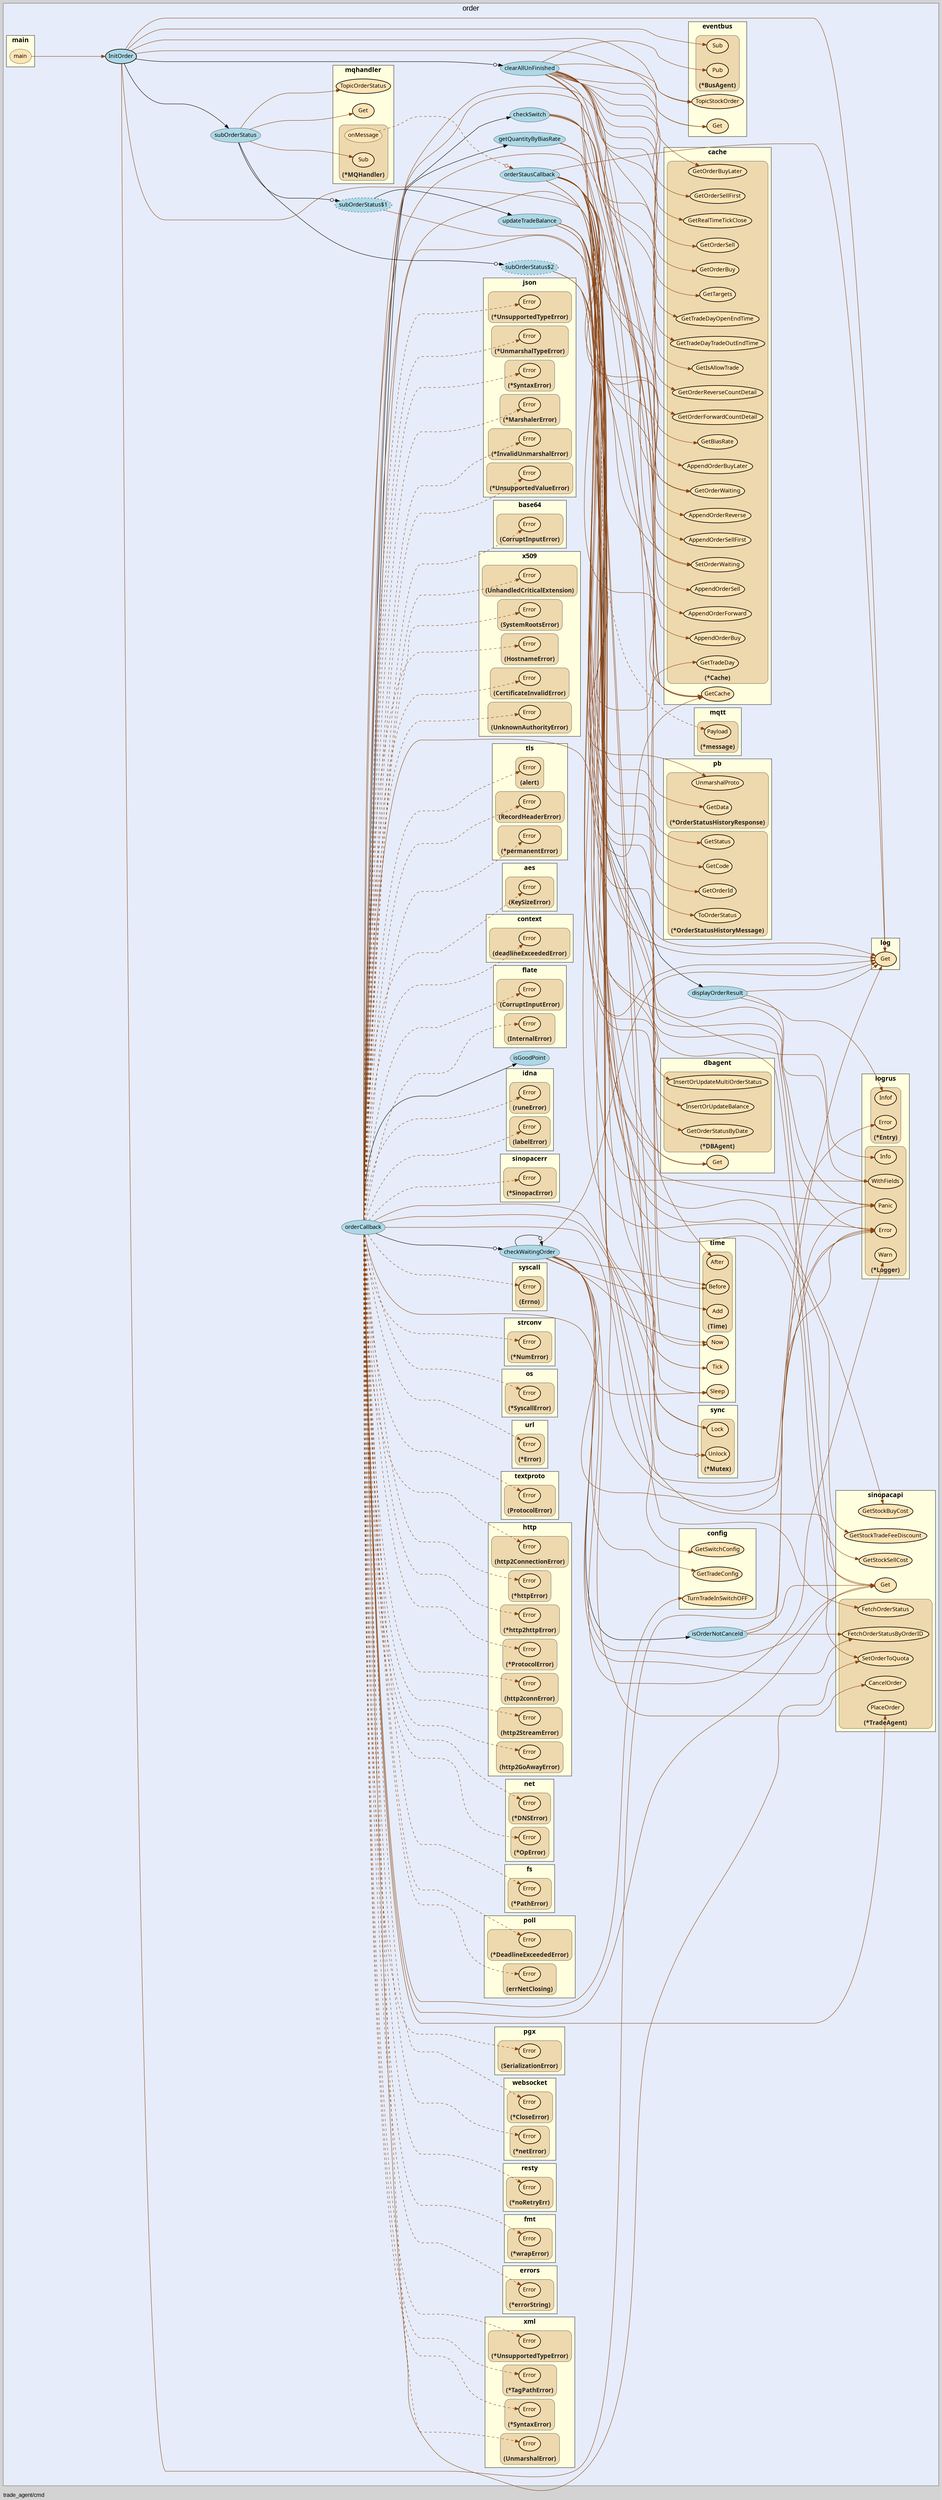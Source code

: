 digraph gocallvis {
    label="trade_agent/cmd";
    labeljust="l";
    fontname="Arial";
    fontsize="14";
    rankdir="LR";
    bgcolor="lightgray";
    style="solid";
    penwidth="0.5";
    pad="0.0";
    nodesep="0.35";

    node [shape="ellipse" style="filled" fillcolor="honeydew" fontname="Verdana" penwidth="1.0" margin="0.05,0.0"];
    edge [minlen="5"]

    subgraph "cluster_focus" {
        labelloc="t";
labeljust="c";
fontsize="18";
bgcolor="#e6ecfa";
label="order";
        
        "trade_agent/pkg/modules/order.orderStausCallback" [ label="orderStausCallback" penwidth="0.5" fillcolor="lightblue" ]
        "trade_agent/pkg/modules/order.displayOrderResult" [ fillcolor="lightblue" label="displayOrderResult" penwidth="0.5" ]
        "trade_agent/pkg/modules/order.subOrderStatus$2" [ fillcolor="lightblue" label="subOrderStatus$2" style="dotted,filled" ]
        "trade_agent/pkg/modules/order.orderCallback" [ fillcolor="lightblue" label="orderCallback" penwidth="0.5" ]
        "trade_agent/pkg/modules/order.checkSwitch" [ fillcolor="lightblue" label="checkSwitch" penwidth="0.5" ]
        "trade_agent/pkg/modules/order.isGoodPoint" [ penwidth="0.5" fillcolor="lightblue" label="isGoodPoint" ]
        "trade_agent/pkg/modules/order.getQuantityByBiasRate" [ penwidth="0.5" fillcolor="lightblue" label="getQuantityByBiasRate" ]
        "trade_agent/pkg/modules/order.checkWaitingOrder" [ fillcolor="lightblue" label="checkWaitingOrder" penwidth="0.5" ]
        "trade_agent/pkg/modules/order.isOrderNotCanceld" [ fillcolor="lightblue" label="isOrderNotCanceld" penwidth="0.5" ]
        "trade_agent/pkg/modules/order.subOrderStatus" [ label="subOrderStatus" penwidth="0.5" fillcolor="lightblue" ]
        "trade_agent/pkg/modules/order.updateTradeBalance" [ fillcolor="lightblue" label="updateTradeBalance" penwidth="0.5" ]
        "trade_agent/pkg/modules/order.subOrderStatus$1" [ fillcolor="lightblue" label="subOrderStatus$1" style="dotted,filled" ]
        "trade_agent/pkg/modules/order.clearAllUnFinished" [ fillcolor="lightblue" label="clearAllUnFinished" penwidth="0.5" ]
        "trade_agent/pkg/modules/order.InitOrder" [ fillcolor="lightblue" label="InitOrder" penwidth="1.5" ]
        
        subgraph "cluster_compress/flate" {
        fillcolor="lightyellow";
fontname="Tahoma bold";
rank="sink";
label="flate";
penwidth="0.8";
fontsize="16";
tooltip="package: compress/flate";
style="filled";
URL="/?f=compress/flate";
        
        
        subgraph "cluster_compress/flate.CorruptInputError" {
        fontsize="15";
fontcolor="#222222";
labelloc="b";
style="rounded,filled";
fillcolor="wheat2";
label="(CorruptInputError)";
tooltip="type: compress/flate.CorruptInputError";
penwidth="0.5";
        
        "(compress/flate.CorruptInputError).Error" [ fillcolor="moccasin" label="Error" penwidth="1.5" ]
        
    }

        subgraph "cluster_compress/flate.InternalError" {
        tooltip="type: compress/flate.InternalError";
penwidth="0.5";
fontsize="15";
fontcolor="#222222";
labelloc="b";
style="rounded,filled";
fillcolor="wheat2";
label="(InternalError)";
        
        "(compress/flate.InternalError).Error" [ fillcolor="moccasin" label="Error" penwidth="1.5" ]
        
    }

    }

        subgraph "cluster_context" {
        URL="/?f=context";
tooltip="package: context";
fillcolor="lightyellow";
label="context";
style="filled";
fontname="Tahoma bold";
rank="sink";
penwidth="0.8";
fontsize="16";
        
        
        subgraph "cluster_context.deadlineExceededError" {
        fontcolor="#222222";
labelloc="b";
style="rounded,filled";
fillcolor="wheat2";
label="(deadlineExceededError)";
tooltip="type: context.deadlineExceededError";
penwidth="0.5";
fontsize="15";
        
        "(context.deadlineExceededError).Error" [ label="Error" penwidth="1.5" fillcolor="moccasin" ]
        
    }

    }

        subgraph "cluster_crypto/aes" {
        rank="sink";
URL="/?f=crypto/aes";
tooltip="package: crypto/aes";
penwidth="0.8";
fontsize="16";
fontname="Tahoma bold";
style="filled";
fillcolor="lightyellow";
label="aes";
        
        
        subgraph "cluster_crypto/aes.KeySizeError" {
        penwidth="0.5";
fontsize="15";
fontcolor="#222222";
labelloc="b";
style="rounded,filled";
fillcolor="wheat2";
label="(KeySizeError)";
tooltip="type: crypto/aes.KeySizeError";
        
        "(crypto/aes.KeySizeError).Error" [ fillcolor="moccasin" label="Error" penwidth="1.5" ]
        
    }

    }

        subgraph "cluster_crypto/tls" {
        fontsize="16";
fontname="Tahoma bold";
label="tls";
URL="/?f=crypto/tls";
tooltip="package: crypto/tls";
penwidth="0.8";
style="filled";
fillcolor="lightyellow";
rank="sink";
        
        
        subgraph "cluster_*crypto/tls.permanentError" {
        label="(*permanentError)";
tooltip="type: *crypto/tls.permanentError";
penwidth="0.5";
fontsize="15";
fontcolor="#222222";
labelloc="b";
style="rounded,filled";
fillcolor="wheat2";
        
        "(*crypto/tls.permanentError).Error" [ fillcolor="moccasin" label="Error" penwidth="1.5" ]
        
    }

        subgraph "cluster_crypto/tls.RecordHeaderError" {
        fontsize="15";
fontcolor="#222222";
labelloc="b";
style="rounded,filled";
fillcolor="wheat2";
label="(RecordHeaderError)";
tooltip="type: crypto/tls.RecordHeaderError";
penwidth="0.5";
        
        "(crypto/tls.RecordHeaderError).Error" [ label="Error" penwidth="1.5" fillcolor="moccasin" ]
        
    }

        subgraph "cluster_crypto/tls.alert" {
        fillcolor="wheat2";
label="(alert)";
tooltip="type: crypto/tls.alert";
penwidth="0.5";
fontsize="15";
fontcolor="#222222";
labelloc="b";
style="rounded,filled";
        
        "(crypto/tls.alert).Error" [ label="Error" penwidth="1.5" fillcolor="moccasin" ]
        
    }

    }

        subgraph "cluster_crypto/x509" {
        fontsize="16";
style="filled";
fillcolor="lightyellow";
label="x509";
tooltip="package: crypto/x509";
penwidth="0.8";
fontname="Tahoma bold";
rank="sink";
URL="/?f=crypto/x509";
        
        
        subgraph "cluster_crypto/x509.CertificateInvalidError" {
        style="rounded,filled";
fillcolor="wheat2";
label="(CertificateInvalidError)";
tooltip="type: crypto/x509.CertificateInvalidError";
penwidth="0.5";
fontsize="15";
fontcolor="#222222";
labelloc="b";
        
        "(crypto/x509.CertificateInvalidError).Error" [ fillcolor="moccasin" label="Error" penwidth="1.5" ]
        
    }

        subgraph "cluster_crypto/x509.HostnameError" {
        fillcolor="wheat2";
label="(HostnameError)";
tooltip="type: crypto/x509.HostnameError";
penwidth="0.5";
fontsize="15";
fontcolor="#222222";
labelloc="b";
style="rounded,filled";
        
        "(crypto/x509.HostnameError).Error" [ label="Error" penwidth="1.5" fillcolor="moccasin" ]
        
    }

        subgraph "cluster_crypto/x509.SystemRootsError" {
        penwidth="0.5";
fontsize="15";
fontcolor="#222222";
labelloc="b";
style="rounded,filled";
fillcolor="wheat2";
label="(SystemRootsError)";
tooltip="type: crypto/x509.SystemRootsError";
        
        "(crypto/x509.SystemRootsError).Error" [ penwidth="1.5" fillcolor="moccasin" label="Error" ]
        
    }

        subgraph "cluster_crypto/x509.UnhandledCriticalExtension" {
        fontsize="15";
fontcolor="#222222";
labelloc="b";
style="rounded,filled";
fillcolor="wheat2";
label="(UnhandledCriticalExtension)";
tooltip="type: crypto/x509.UnhandledCriticalExtension";
penwidth="0.5";
        
        "(crypto/x509.UnhandledCriticalExtension).Error" [ fillcolor="moccasin" label="Error" penwidth="1.5" ]
        
    }

        subgraph "cluster_crypto/x509.UnknownAuthorityError" {
        label="(UnknownAuthorityError)";
tooltip="type: crypto/x509.UnknownAuthorityError";
penwidth="0.5";
fontsize="15";
fontcolor="#222222";
labelloc="b";
style="rounded,filled";
fillcolor="wheat2";
        
        "(crypto/x509.UnknownAuthorityError).Error" [ fillcolor="moccasin" label="Error" penwidth="1.5" ]
        
    }

    }

        subgraph "cluster_encoding/base64" {
        rank="sink";
URL="/?f=encoding/base64";
style="filled";
fillcolor="lightyellow";
fontname="Tahoma bold";
tooltip="package: encoding/base64";
penwidth="0.8";
fontsize="16";
label="base64";
        
        
        subgraph "cluster_encoding/base64.CorruptInputError" {
        labelloc="b";
style="rounded,filled";
fillcolor="wheat2";
label="(CorruptInputError)";
tooltip="type: encoding/base64.CorruptInputError";
penwidth="0.5";
fontsize="15";
fontcolor="#222222";
        
        "(encoding/base64.CorruptInputError).Error" [ penwidth="1.5" fillcolor="moccasin" label="Error" ]
        
    }

    }

        subgraph "cluster_encoding/json" {
        penwidth="0.8";
fontname="Tahoma bold";
URL="/?f=encoding/json";
rank="sink";
label="json";
tooltip="package: encoding/json";
fontsize="16";
style="filled";
fillcolor="lightyellow";
        
        
        subgraph "cluster_*encoding/json.InvalidUnmarshalError" {
        labelloc="b";
style="rounded,filled";
fillcolor="wheat2";
label="(*InvalidUnmarshalError)";
tooltip="type: *encoding/json.InvalidUnmarshalError";
penwidth="0.5";
fontsize="15";
fontcolor="#222222";
        
        "(*encoding/json.InvalidUnmarshalError).Error" [ penwidth="1.5" fillcolor="moccasin" label="Error" ]
        
    }

        subgraph "cluster_*encoding/json.MarshalerError" {
        fontcolor="#222222";
labelloc="b";
style="rounded,filled";
fillcolor="wheat2";
label="(*MarshalerError)";
tooltip="type: *encoding/json.MarshalerError";
penwidth="0.5";
fontsize="15";
        
        "(*encoding/json.MarshalerError).Error" [ fillcolor="moccasin" label="Error" penwidth="1.5" ]
        
    }

        subgraph "cluster_*encoding/json.SyntaxError" {
        fontsize="15";
fontcolor="#222222";
labelloc="b";
style="rounded,filled";
fillcolor="wheat2";
label="(*SyntaxError)";
tooltip="type: *encoding/json.SyntaxError";
penwidth="0.5";
        
        "(*encoding/json.SyntaxError).Error" [ fillcolor="moccasin" label="Error" penwidth="1.5" ]
        
    }

        subgraph "cluster_*encoding/json.UnmarshalTypeError" {
        label="(*UnmarshalTypeError)";
tooltip="type: *encoding/json.UnmarshalTypeError";
penwidth="0.5";
fontsize="15";
fontcolor="#222222";
labelloc="b";
style="rounded,filled";
fillcolor="wheat2";
        
        "(*encoding/json.UnmarshalTypeError).Error" [ label="Error" penwidth="1.5" fillcolor="moccasin" ]
        
    }

        subgraph "cluster_*encoding/json.UnsupportedTypeError" {
        labelloc="b";
style="rounded,filled";
fillcolor="wheat2";
label="(*UnsupportedTypeError)";
tooltip="type: *encoding/json.UnsupportedTypeError";
penwidth="0.5";
fontsize="15";
fontcolor="#222222";
        
        "(*encoding/json.UnsupportedTypeError).Error" [ penwidth="1.5" fillcolor="moccasin" label="Error" ]
        
    }

        subgraph "cluster_*encoding/json.UnsupportedValueError" {
        tooltip="type: *encoding/json.UnsupportedValueError";
penwidth="0.5";
fontsize="15";
fontcolor="#222222";
labelloc="b";
style="rounded,filled";
fillcolor="wheat2";
label="(*UnsupportedValueError)";
        
        "(*encoding/json.UnsupportedValueError).Error" [ penwidth="1.5" fillcolor="moccasin" label="Error" ]
        
    }

    }

        subgraph "cluster_encoding/xml" {
        fillcolor="lightyellow";
rank="sink";
label="xml";
penwidth="0.8";
fontsize="16";
style="filled";
fontname="Tahoma bold";
URL="/?f=encoding/xml";
tooltip="package: encoding/xml";
        
        
        subgraph "cluster_*encoding/xml.SyntaxError" {
        fontcolor="#222222";
labelloc="b";
style="rounded,filled";
fillcolor="wheat2";
label="(*SyntaxError)";
tooltip="type: *encoding/xml.SyntaxError";
penwidth="0.5";
fontsize="15";
        
        "(*encoding/xml.SyntaxError).Error" [ penwidth="1.5" fillcolor="moccasin" label="Error" ]
        
    }

        subgraph "cluster_*encoding/xml.TagPathError" {
        penwidth="0.5";
fontsize="15";
fontcolor="#222222";
labelloc="b";
style="rounded,filled";
fillcolor="wheat2";
label="(*TagPathError)";
tooltip="type: *encoding/xml.TagPathError";
        
        "(*encoding/xml.TagPathError).Error" [ fillcolor="moccasin" label="Error" penwidth="1.5" ]
        
    }

        subgraph "cluster_*encoding/xml.UnsupportedTypeError" {
        tooltip="type: *encoding/xml.UnsupportedTypeError";
penwidth="0.5";
fontsize="15";
fontcolor="#222222";
labelloc="b";
style="rounded,filled";
fillcolor="wheat2";
label="(*UnsupportedTypeError)";
        
        "(*encoding/xml.UnsupportedTypeError).Error" [ fillcolor="moccasin" label="Error" penwidth="1.5" ]
        
    }

        subgraph "cluster_encoding/xml.UnmarshalError" {
        penwidth="0.5";
fontsize="15";
fontcolor="#222222";
labelloc="b";
style="rounded,filled";
fillcolor="wheat2";
label="(UnmarshalError)";
tooltip="type: encoding/xml.UnmarshalError";
        
        "(encoding/xml.UnmarshalError).Error" [ fillcolor="moccasin" label="Error" penwidth="1.5" ]
        
    }

    }

        subgraph "cluster_errors" {
        URL="/?f=errors";
tooltip="package: errors";
fontsize="16";
fillcolor="lightyellow";
fontname="Tahoma bold";
label="errors";
penwidth="0.8";
style="filled";
rank="sink";
        
        
        subgraph "cluster_*errors.errorString" {
        label="(*errorString)";
tooltip="type: *errors.errorString";
penwidth="0.5";
fontsize="15";
fontcolor="#222222";
labelloc="b";
style="rounded,filled";
fillcolor="wheat2";
        
        "(*errors.errorString).Error" [ fillcolor="moccasin" label="Error" penwidth="1.5" ]
        
    }

    }

        subgraph "cluster_fmt" {
        tooltip="package: fmt";
penwidth="0.8";
fontsize="16";
style="filled";
fillcolor="lightyellow";
fontname="Tahoma bold";
rank="sink";
label="fmt";
URL="/?f=fmt";
        
        
        subgraph "cluster_*fmt.wrapError" {
        fontsize="15";
fontcolor="#222222";
labelloc="b";
style="rounded,filled";
fillcolor="wheat2";
label="(*wrapError)";
tooltip="type: *fmt.wrapError";
penwidth="0.5";
        
        "(*fmt.wrapError).Error" [ fillcolor="moccasin" label="Error" penwidth="1.5" ]
        
    }

    }

        subgraph "cluster_github.com/eclipse/paho.mqtt.golang" {
        penwidth="0.8";
style="filled";
fontname="Tahoma bold";
rank="sink";
URL="/?f=github.com/eclipse/paho.mqtt.golang";
fontsize="16";
fillcolor="lightyellow";
label="mqtt";
tooltip="package: github.com/eclipse/paho.mqtt.golang";
        
        
        subgraph "cluster_*github.com/eclipse/paho.mqtt.golang.message" {
        label="(*message)";
tooltip="type: *github.com/eclipse/paho.mqtt.golang.message";
penwidth="0.5";
fontsize="15";
fontcolor="#222222";
labelloc="b";
style="rounded,filled";
fillcolor="wheat2";
        
        "(*github.com/eclipse/paho.mqtt.golang.message).Payload" [ fillcolor="moccasin" label="Payload" penwidth="1.5" ]
        
    }

    }

        subgraph "cluster_github.com/go-resty/resty/v2" {
        fontsize="16";
style="filled";
fillcolor="lightyellow";
fontname="Tahoma bold";
tooltip="package: github.com/go-resty/resty/v2";
penwidth="0.8";
label="resty";
URL="/?f=github.com/go-resty/resty/v2";
rank="sink";
        
        
        subgraph "cluster_*github.com/go-resty/resty/v2.noRetryErr" {
        style="rounded,filled";
fillcolor="wheat2";
label="(*noRetryErr)";
tooltip="type: *github.com/go-resty/resty/v2.noRetryErr";
penwidth="0.5";
fontsize="15";
fontcolor="#222222";
labelloc="b";
        
        "(*github.com/go-resty/resty/v2.noRetryErr).Error" [ fillcolor="moccasin" label="Error" penwidth="1.5" ]
        
    }

    }

        subgraph "cluster_github.com/gorilla/websocket" {
        rank="sink";
URL="/?f=github.com/gorilla/websocket";
fontsize="16";
style="filled";
fillcolor="lightyellow";
fontname="Tahoma bold";
label="websocket";
tooltip="package: github.com/gorilla/websocket";
penwidth="0.8";
        
        
        subgraph "cluster_*github.com/gorilla/websocket.CloseError" {
        tooltip="type: *github.com/gorilla/websocket.CloseError";
penwidth="0.5";
fontsize="15";
fontcolor="#222222";
labelloc="b";
style="rounded,filled";
fillcolor="wheat2";
label="(*CloseError)";
        
        "(*github.com/gorilla/websocket.CloseError).Error" [ label="Error" penwidth="1.5" fillcolor="moccasin" ]
        
    }

        subgraph "cluster_*github.com/gorilla/websocket.netError" {
        labelloc="b";
style="rounded,filled";
fillcolor="wheat2";
label="(*netError)";
tooltip="type: *github.com/gorilla/websocket.netError";
penwidth="0.5";
fontsize="15";
fontcolor="#222222";
        
        "(*github.com/gorilla/websocket.netError).Error" [ fillcolor="moccasin" label="Error" penwidth="1.5" ]
        
    }

    }

        subgraph "cluster_github.com/jackc/pgx/v4" {
        tooltip="package: github.com/jackc/pgx/v4";
fontsize="16";
style="filled";
fillcolor="lightyellow";
fontname="Tahoma bold";
rank="sink";
label="pgx";
URL="/?f=github.com/jackc/pgx/v4";
penwidth="0.8";
        
        
        subgraph "cluster_github.com/jackc/pgx/v4.SerializationError" {
        fontsize="15";
fontcolor="#222222";
labelloc="b";
style="rounded,filled";
fillcolor="wheat2";
label="(SerializationError)";
tooltip="type: github.com/jackc/pgx/v4.SerializationError";
penwidth="0.5";
        
        "(github.com/jackc/pgx/v4.SerializationError).Error" [ fillcolor="moccasin" label="Error" penwidth="1.5" ]
        
    }

    }

        subgraph "cluster_github.com/sirupsen/logrus" {
        tooltip="package: github.com/sirupsen/logrus";
penwidth="0.8";
fontname="Tahoma bold";
URL="/?f=github.com/sirupsen/logrus";
rank="sink";
label="logrus";
fontsize="16";
style="filled";
fillcolor="lightyellow";
        
        
        subgraph "cluster_*github.com/sirupsen/logrus.Entry" {
        fontcolor="#222222";
labelloc="b";
style="rounded,filled";
fillcolor="wheat2";
label="(*Entry)";
tooltip="type: *github.com/sirupsen/logrus.Entry";
penwidth="0.5";
fontsize="15";
        
        "(*github.com/sirupsen/logrus.Entry).Infof" [ fillcolor="moccasin" label="Infof" penwidth="1.5" ]
        "(*github.com/sirupsen/logrus.Entry).Error" [ fillcolor="moccasin" label="Error" penwidth="1.5" ]
        
    }

        subgraph "cluster_*github.com/sirupsen/logrus.Logger" {
        label="(*Logger)";
tooltip="type: *github.com/sirupsen/logrus.Logger";
penwidth="0.5";
fontsize="15";
fontcolor="#222222";
labelloc="b";
style="rounded,filled";
fillcolor="wheat2";
        
        "(*github.com/sirupsen/logrus.Logger).Panic" [ fillcolor="moccasin" label="Panic" penwidth="1.5" ]
        "(*github.com/sirupsen/logrus.Logger).WithFields" [ fillcolor="moccasin" label="WithFields" penwidth="1.5" ]
        "(*github.com/sirupsen/logrus.Logger).Error" [ label="Error" penwidth="1.5" fillcolor="moccasin" ]
        "(*github.com/sirupsen/logrus.Logger).Warn" [ fillcolor="moccasin" label="Warn" penwidth="1.5" ]
        "(*github.com/sirupsen/logrus.Logger).Info" [ label="Info" penwidth="1.5" fillcolor="moccasin" ]
        
    }

    }

        subgraph "cluster_internal/poll" {
        penwidth="0.8";
fontsize="16";
fillcolor="lightyellow";
fontname="Tahoma bold";
style="filled";
rank="sink";
label="poll";
URL="/?f=internal/poll";
tooltip="package: internal/poll";
        
        
        subgraph "cluster_*internal/poll.DeadlineExceededError" {
        style="rounded,filled";
fillcolor="wheat2";
label="(*DeadlineExceededError)";
tooltip="type: *internal/poll.DeadlineExceededError";
penwidth="0.5";
fontsize="15";
fontcolor="#222222";
labelloc="b";
        
        "(*internal/poll.DeadlineExceededError).Error" [ fillcolor="moccasin" label="Error" penwidth="1.5" ]
        
    }

        subgraph "cluster_internal/poll.errNetClosing" {
        tooltip="type: internal/poll.errNetClosing";
penwidth="0.5";
fontsize="15";
fontcolor="#222222";
labelloc="b";
style="rounded,filled";
fillcolor="wheat2";
label="(errNetClosing)";
        
        "(internal/poll.errNetClosing).Error" [ fillcolor="moccasin" label="Error" penwidth="1.5" ]
        
    }

    }

        subgraph "cluster_io/fs" {
        fillcolor="lightyellow";
fontname="Tahoma bold";
label="fs";
penwidth="0.8";
fontsize="16";
style="filled";
rank="sink";
URL="/?f=io/fs";
tooltip="package: io/fs";
        
        
        subgraph "cluster_*io/fs.PathError" {
        penwidth="0.5";
fontsize="15";
fontcolor="#222222";
labelloc="b";
style="rounded,filled";
fillcolor="wheat2";
label="(*PathError)";
tooltip="type: *io/fs.PathError";
        
        "(*io/fs.PathError).Error" [ label="Error" penwidth="1.5" fillcolor="moccasin" ]
        
    }

    }

        subgraph "cluster_net" {
        style="filled";
fontname="Tahoma bold";
penwidth="0.8";
fontsize="16";
label="net";
URL="/?f=net";
tooltip="package: net";
fillcolor="lightyellow";
rank="sink";
        
        
        subgraph "cluster_*net.DNSError" {
        style="rounded,filled";
fillcolor="wheat2";
label="(*DNSError)";
tooltip="type: *net.DNSError";
penwidth="0.5";
fontsize="15";
fontcolor="#222222";
labelloc="b";
        
        "(*net.DNSError).Error" [ penwidth="1.5" fillcolor="moccasin" label="Error" ]
        
    }

        subgraph "cluster_*net.OpError" {
        fontcolor="#222222";
labelloc="b";
style="rounded,filled";
fillcolor="wheat2";
label="(*OpError)";
tooltip="type: *net.OpError";
penwidth="0.5";
fontsize="15";
        
        "(*net.OpError).Error" [ penwidth="1.5" fillcolor="moccasin" label="Error" ]
        
    }

    }

        subgraph "cluster_net/http" {
        fontsize="16";
fillcolor="lightyellow";
rank="sink";
label="http";
URL="/?f=net/http";
penwidth="0.8";
style="filled";
fontname="Tahoma bold";
tooltip="package: net/http";
        
        
        subgraph "cluster_*net/http.ProtocolError" {
        fillcolor="wheat2";
label="(*ProtocolError)";
tooltip="type: *net/http.ProtocolError";
penwidth="0.5";
fontsize="15";
fontcolor="#222222";
labelloc="b";
style="rounded,filled";
        
        "(*net/http.ProtocolError).Error" [ label="Error" penwidth="1.5" fillcolor="moccasin" ]
        
    }

        subgraph "cluster_*net/http.http2httpError" {
        label="(*http2httpError)";
tooltip="type: *net/http.http2httpError";
penwidth="0.5";
fontsize="15";
fontcolor="#222222";
labelloc="b";
style="rounded,filled";
fillcolor="wheat2";
        
        "(*net/http.http2httpError).Error" [ penwidth="1.5" fillcolor="moccasin" label="Error" ]
        
    }

        subgraph "cluster_*net/http.httpError" {
        fillcolor="wheat2";
label="(*httpError)";
tooltip="type: *net/http.httpError";
penwidth="0.5";
fontsize="15";
fontcolor="#222222";
labelloc="b";
style="rounded,filled";
        
        "(*net/http.httpError).Error" [ fillcolor="moccasin" label="Error" penwidth="1.5" ]
        
    }

        subgraph "cluster_net/http.http2ConnectionError" {
        style="rounded,filled";
fillcolor="wheat2";
label="(http2ConnectionError)";
tooltip="type: net/http.http2ConnectionError";
penwidth="0.5";
fontsize="15";
fontcolor="#222222";
labelloc="b";
        
        "(net/http.http2ConnectionError).Error" [ fillcolor="moccasin" label="Error" penwidth="1.5" ]
        
    }

        subgraph "cluster_net/http.http2GoAwayError" {
        penwidth="0.5";
fontsize="15";
fontcolor="#222222";
labelloc="b";
style="rounded,filled";
fillcolor="wheat2";
label="(http2GoAwayError)";
tooltip="type: net/http.http2GoAwayError";
        
        "(net/http.http2GoAwayError).Error" [ penwidth="1.5" fillcolor="moccasin" label="Error" ]
        
    }

        subgraph "cluster_net/http.http2StreamError" {
        fillcolor="wheat2";
label="(http2StreamError)";
tooltip="type: net/http.http2StreamError";
penwidth="0.5";
fontsize="15";
fontcolor="#222222";
labelloc="b";
style="rounded,filled";
        
        "(net/http.http2StreamError).Error" [ penwidth="1.5" fillcolor="moccasin" label="Error" ]
        
    }

        subgraph "cluster_net/http.http2connError" {
        penwidth="0.5";
fontsize="15";
fontcolor="#222222";
labelloc="b";
style="rounded,filled";
fillcolor="wheat2";
label="(http2connError)";
tooltip="type: net/http.http2connError";
        
        "(net/http.http2connError).Error" [ penwidth="1.5" fillcolor="moccasin" label="Error" ]
        
    }

    }

        subgraph "cluster_net/textproto" {
        fontsize="16";
fillcolor="lightyellow";
fontname="Tahoma bold";
label="textproto";
penwidth="0.8";
style="filled";
rank="sink";
URL="/?f=net/textproto";
tooltip="package: net/textproto";
        
        
        subgraph "cluster_net/textproto.ProtocolError" {
        fillcolor="wheat2";
label="(ProtocolError)";
tooltip="type: net/textproto.ProtocolError";
penwidth="0.5";
fontsize="15";
fontcolor="#222222";
labelloc="b";
style="rounded,filled";
        
        "(net/textproto.ProtocolError).Error" [ fillcolor="moccasin" label="Error" penwidth="1.5" ]
        
    }

    }

        subgraph "cluster_net/url" {
        style="filled";
fontname="Tahoma bold";
rank="sink";
label="url";
URL="/?f=net/url";
penwidth="0.8";
fontsize="16";
fillcolor="lightyellow";
tooltip="package: net/url";
        
        
        subgraph "cluster_*net/url.Error" {
        labelloc="b";
style="rounded,filled";
fillcolor="wheat2";
label="(*Error)";
tooltip="type: *net/url.Error";
penwidth="0.5";
fontsize="15";
fontcolor="#222222";
        
        "(*net/url.Error).Error" [ fillcolor="moccasin" label="Error" penwidth="1.5" ]
        
    }

    }

        subgraph "cluster_os" {
        fillcolor="lightyellow";
fontname="Tahoma bold";
rank="sink";
tooltip="package: os";
URL="/?f=os";
penwidth="0.8";
fontsize="16";
style="filled";
label="os";
        
        
        subgraph "cluster_*os.SyscallError" {
        label="(*SyscallError)";
tooltip="type: *os.SyscallError";
penwidth="0.5";
fontsize="15";
fontcolor="#222222";
labelloc="b";
style="rounded,filled";
fillcolor="wheat2";
        
        "(*os.SyscallError).Error" [ penwidth="1.5" fillcolor="moccasin" label="Error" ]
        
    }

    }

        subgraph "cluster_strconv" {
        rank="sink";
URL="/?f=strconv";
tooltip="package: strconv";
penwidth="0.8";
fontsize="16";
style="filled";
fillcolor="lightyellow";
fontname="Tahoma bold";
label="strconv";
        
        
        subgraph "cluster_*strconv.NumError" {
        tooltip="type: *strconv.NumError";
penwidth="0.5";
fontsize="15";
fontcolor="#222222";
labelloc="b";
style="rounded,filled";
fillcolor="wheat2";
label="(*NumError)";
        
        "(*strconv.NumError).Error" [ label="Error" penwidth="1.5" fillcolor="moccasin" ]
        
    }

    }

        subgraph "cluster_sync" {
        fillcolor="lightyellow";
rank="sink";
label="sync";
URL="/?f=sync";
tooltip="package: sync";
fontsize="16";
style="filled";
penwidth="0.8";
fontname="Tahoma bold";
        
        
        subgraph "cluster_*sync.Mutex" {
        labelloc="b";
style="rounded,filled";
fillcolor="wheat2";
label="(*Mutex)";
tooltip="type: *sync.Mutex";
penwidth="0.5";
fontsize="15";
fontcolor="#222222";
        
        "(*sync.Mutex).Unlock" [ fillcolor="moccasin" label="Unlock" penwidth="1.5" ]
        "(*sync.Mutex).Lock" [ fillcolor="moccasin" label="Lock" penwidth="1.5" ]
        
    }

    }

        subgraph "cluster_syscall" {
        label="syscall";
tooltip="package: syscall";
penwidth="0.8";
style="filled";
fillcolor="lightyellow";
fontname="Tahoma bold";
rank="sink";
fontsize="16";
URL="/?f=syscall";
        
        
        subgraph "cluster_syscall.Errno" {
        labelloc="b";
style="rounded,filled";
fillcolor="wheat2";
label="(Errno)";
tooltip="type: syscall.Errno";
penwidth="0.5";
fontsize="15";
fontcolor="#222222";
        
        "(syscall.Errno).Error" [ fillcolor="moccasin" label="Error" penwidth="1.5" ]
        
    }

    }

        subgraph "cluster_time" {
        rank="sink";
label="time";
URL="/?f=time";
penwidth="0.8";
fillcolor="lightyellow";
fontname="Tahoma bold";
fontsize="16";
style="filled";
tooltip="package: time";
        
        "time.Tick" [ fillcolor="moccasin" label="Tick" penwidth="1.5" ]
        "time.Now" [ fillcolor="moccasin" label="Now" penwidth="1.5" ]
        "time.Sleep" [ penwidth="1.5" fillcolor="moccasin" label="Sleep" ]
        
        subgraph "cluster_time.Time" {
        labelloc="b";
style="rounded,filled";
fillcolor="wheat2";
label="(Time)";
tooltip="type: time.Time";
penwidth="0.5";
fontsize="15";
fontcolor="#222222";
        
        "(time.Time).Add" [ fillcolor="moccasin" label="Add" penwidth="1.5" ]
        "(time.Time).Before" [ label="Before" penwidth="1.5" fillcolor="moccasin" ]
        "(time.Time).After" [ fillcolor="moccasin" label="After" penwidth="1.5" ]
        
    }

    }

        subgraph "cluster_trade_agent/cmd" {
        URL="/?f=trade_agent/cmd";
tooltip="package: trade_agent/cmd";
style="filled";
fontname="Tahoma bold";
label="main";
rank="sink";
penwidth="0.8";
fontsize="16";
fillcolor="lightyellow";
        
        "trade_agent/cmd.main" [ fillcolor="moccasin" label="main" penwidth="0.5" ]
        
    }

        subgraph "cluster_trade_agent/pkg/cache" {
        URL="/?f=trade_agent/pkg/cache";
penwidth="0.8";
fontsize="16";
fontname="Tahoma bold";
rank="sink";
style="filled";
fillcolor="lightyellow";
label="cache";
tooltip="package: trade_agent/pkg/cache";
        
        "trade_agent/pkg/cache.GetCache" [ penwidth="1.5" fillcolor="moccasin" label="GetCache" ]
        
        subgraph "cluster_*trade_agent/pkg/cache.Cache" {
        fontsize="15";
fontcolor="#222222";
labelloc="b";
style="rounded,filled";
fillcolor="wheat2";
label="(*Cache)";
tooltip="type: *trade_agent/pkg/cache.Cache";
penwidth="0.5";
        
        "(*trade_agent/pkg/cache.Cache).GetOrderWaiting" [ fillcolor="moccasin" label="GetOrderWaiting" penwidth="1.5" ]
        "(*trade_agent/pkg/cache.Cache).SetOrderWaiting" [ fillcolor="moccasin" label="SetOrderWaiting" penwidth="1.5" ]
        "(*trade_agent/pkg/cache.Cache).AppendOrderBuy" [ fillcolor="moccasin" label="AppendOrderBuy" penwidth="1.5" ]
        "(*trade_agent/pkg/cache.Cache).AppendOrderForward" [ penwidth="1.5" fillcolor="moccasin" label="AppendOrderForward" ]
        "(*trade_agent/pkg/cache.Cache).AppendOrderSell" [ fillcolor="moccasin" label="AppendOrderSell" penwidth="1.5" ]
        "(*trade_agent/pkg/cache.Cache).AppendOrderSellFirst" [ fillcolor="moccasin" label="AppendOrderSellFirst" penwidth="1.5" ]
        "(*trade_agent/pkg/cache.Cache).AppendOrderReverse" [ label="AppendOrderReverse" penwidth="1.5" fillcolor="moccasin" ]
        "(*trade_agent/pkg/cache.Cache).AppendOrderBuyLater" [ fillcolor="moccasin" label="AppendOrderBuyLater" penwidth="1.5" ]
        "(*trade_agent/pkg/cache.Cache).GetIsAllowTrade" [ fillcolor="moccasin" label="GetIsAllowTrade" penwidth="1.5" ]
        "(*trade_agent/pkg/cache.Cache).GetOrderForwardCountDetail" [ fillcolor="moccasin" label="GetOrderForwardCountDetail" penwidth="1.5" ]
        "(*trade_agent/pkg/cache.Cache).GetOrderReverseCountDetail" [ fillcolor="moccasin" label="GetOrderReverseCountDetail" penwidth="1.5" ]
        "(*trade_agent/pkg/cache.Cache).GetBiasRate" [ fillcolor="moccasin" label="GetBiasRate" penwidth="1.5" ]
        "(*trade_agent/pkg/cache.Cache).GetTradeDay" [ fillcolor="moccasin" label="GetTradeDay" penwidth="1.5" ]
        "(*trade_agent/pkg/cache.Cache).GetTradeDayTradeOutEndTime" [ fillcolor="moccasin" label="GetTradeDayTradeOutEndTime" penwidth="1.5" ]
        "(*trade_agent/pkg/cache.Cache).GetTradeDayOpenEndTime" [ fillcolor="moccasin" label="GetTradeDayOpenEndTime" penwidth="1.5" ]
        "(*trade_agent/pkg/cache.Cache).GetTargets" [ label="GetTargets" penwidth="1.5" fillcolor="moccasin" ]
        "(*trade_agent/pkg/cache.Cache).GetOrderBuy" [ fillcolor="moccasin" label="GetOrderBuy" penwidth="1.5" ]
        "(*trade_agent/pkg/cache.Cache).GetOrderSell" [ fillcolor="moccasin" label="GetOrderSell" penwidth="1.5" ]
        "(*trade_agent/pkg/cache.Cache).GetRealTimeTickClose" [ label="GetRealTimeTickClose" penwidth="1.5" fillcolor="moccasin" ]
        "(*trade_agent/pkg/cache.Cache).GetOrderSellFirst" [ fillcolor="moccasin" label="GetOrderSellFirst" penwidth="1.5" ]
        "(*trade_agent/pkg/cache.Cache).GetOrderBuyLater" [ fillcolor="moccasin" label="GetOrderBuyLater" penwidth="1.5" ]
        
    }

    }

        subgraph "cluster_trade_agent/pkg/config" {
        style="filled";
fillcolor="lightyellow";
rank="sink";
label="config";
URL="/?f=trade_agent/pkg/config";
penwidth="0.8";
fontsize="16";
fontname="Tahoma bold";
tooltip="package: trade_agent/pkg/config";
        
        "trade_agent/pkg/config.GetSwitchConfig" [ fillcolor="moccasin" label="GetSwitchConfig" penwidth="1.5" ]
        "trade_agent/pkg/config.TurnTradeInSwitchOFF" [ fillcolor="moccasin" label="TurnTradeInSwitchOFF" penwidth="1.5" ]
        "trade_agent/pkg/config.GetTradeConfig" [ fillcolor="moccasin" label="GetTradeConfig" penwidth="1.5" ]
        
    }

        subgraph "cluster_trade_agent/pkg/dbagent" {
        fontname="Tahoma bold";
rank="sink";
label="dbagent";
URL="/?f=trade_agent/pkg/dbagent";
tooltip="package: trade_agent/pkg/dbagent";
penwidth="0.8";
style="filled";
fontsize="16";
fillcolor="lightyellow";
        
        "trade_agent/pkg/dbagent.Get" [ label="Get" penwidth="1.5" fillcolor="moccasin" ]
        
        subgraph "cluster_*trade_agent/pkg/dbagent.DBAgent" {
        label="(*DBAgent)";
tooltip="type: *trade_agent/pkg/dbagent.DBAgent";
penwidth="0.5";
fontsize="15";
fontcolor="#222222";
labelloc="b";
style="rounded,filled";
fillcolor="wheat2";
        
        "(*trade_agent/pkg/dbagent.DBAgent).InsertOrUpdateMultiOrderStatus" [ fillcolor="moccasin" label="InsertOrUpdateMultiOrderStatus" penwidth="1.5" ]
        "(*trade_agent/pkg/dbagent.DBAgent).GetOrderStatusByDate" [ penwidth="1.5" fillcolor="moccasin" label="GetOrderStatusByDate" ]
        "(*trade_agent/pkg/dbagent.DBAgent).InsertOrUpdateBalance" [ fillcolor="moccasin" label="InsertOrUpdateBalance" penwidth="1.5" ]
        
    }

    }

        subgraph "cluster_trade_agent/pkg/eventbus" {
        label="eventbus";
URL="/?f=trade_agent/pkg/eventbus";
tooltip="package: trade_agent/pkg/eventbus";
style="filled";
fillcolor="lightyellow";
fontname="Tahoma bold";
penwidth="0.8";
fontsize="16";
rank="sink";
        
        "trade_agent/pkg/eventbus.Get" [ fillcolor="moccasin" label="Get" penwidth="1.5" ]
        "trade_agent/pkg/eventbus.TopicStockOrder" [ label="TopicStockOrder" penwidth="1.5" fillcolor="moccasin" ]
        
        subgraph "cluster_*trade_agent/pkg/eventbus.BusAgent" {
        fontcolor="#222222";
labelloc="b";
style="rounded,filled";
fillcolor="wheat2";
label="(*BusAgent)";
tooltip="type: *trade_agent/pkg/eventbus.BusAgent";
penwidth="0.5";
fontsize="15";
        
        "(*trade_agent/pkg/eventbus.BusAgent).Pub" [ fillcolor="moccasin" label="Pub" penwidth="1.5" ]
        "(*trade_agent/pkg/eventbus.BusAgent).Sub" [ fillcolor="moccasin" label="Sub" penwidth="1.5" ]
        
    }

    }

        subgraph "cluster_trade_agent/pkg/log" {
        fontname="Tahoma bold";
label="log";
fillcolor="lightyellow";
rank="sink";
URL="/?f=trade_agent/pkg/log";
tooltip="package: trade_agent/pkg/log";
penwidth="0.8";
fontsize="16";
style="filled";
        
        "trade_agent/pkg/log.Get" [ fillcolor="moccasin" label="Get" penwidth="1.5" ]
        
    }

        subgraph "cluster_trade_agent/pkg/mqhandler" {
        penwidth="0.8";
style="filled";
fontname="Tahoma bold";
fontsize="16";
fillcolor="lightyellow";
rank="sink";
label="mqhandler";
URL="/?f=trade_agent/pkg/mqhandler";
tooltip="package: trade_agent/pkg/mqhandler";
        
        "trade_agent/pkg/mqhandler.Get" [ fillcolor="moccasin" label="Get" penwidth="1.5" ]
        "trade_agent/pkg/mqhandler.TopicOrderStatus" [ fillcolor="moccasin" label="TopicOrderStatus" penwidth="1.5" ]
        
        subgraph "cluster_*trade_agent/pkg/mqhandler.MQHandler" {
        fillcolor="wheat2";
label="(*MQHandler)";
tooltip="type: *trade_agent/pkg/mqhandler.MQHandler";
penwidth="0.5";
fontsize="15";
fontcolor="#222222";
labelloc="b";
style="rounded,filled";
        
        "(*trade_agent/pkg/mqhandler.MQHandler).onMessage" [ fillcolor="moccasin" label="onMessage" penwidth="0.5" ]
        "(*trade_agent/pkg/mqhandler.MQHandler).Sub" [ fillcolor="moccasin" label="Sub" penwidth="1.5" ]
        
    }

    }

        subgraph "cluster_trade_agent/pkg/pb" {
        style="filled";
fontname="Tahoma bold";
rank="sink";
label="pb";
URL="/?f=trade_agent/pkg/pb";
fontsize="16";
fillcolor="lightyellow";
tooltip="package: trade_agent/pkg/pb";
penwidth="0.8";
        
        
        subgraph "cluster_*trade_agent/pkg/pb.OrderStatusHistoryMessage" {
        tooltip="type: *trade_agent/pkg/pb.OrderStatusHistoryMessage";
penwidth="0.5";
fontsize="15";
fontcolor="#222222";
labelloc="b";
style="rounded,filled";
fillcolor="wheat2";
label="(*OrderStatusHistoryMessage)";
        
        "(*trade_agent/pkg/pb.OrderStatusHistoryMessage).GetCode" [ fillcolor="moccasin" label="GetCode" penwidth="1.5" ]
        "(*trade_agent/pkg/pb.OrderStatusHistoryMessage).GetStatus" [ fillcolor="moccasin" label="GetStatus" penwidth="1.5" ]
        "(*trade_agent/pkg/pb.OrderStatusHistoryMessage).ToOrderStatus" [ fillcolor="moccasin" label="ToOrderStatus" penwidth="1.5" ]
        "(*trade_agent/pkg/pb.OrderStatusHistoryMessage).GetOrderId" [ fillcolor="moccasin" label="GetOrderId" penwidth="1.5" ]
        
    }

        subgraph "cluster_*trade_agent/pkg/pb.OrderStatusHistoryResponse" {
        label="(*OrderStatusHistoryResponse)";
tooltip="type: *trade_agent/pkg/pb.OrderStatusHistoryResponse";
penwidth="0.5";
fontsize="15";
fontcolor="#222222";
labelloc="b";
style="rounded,filled";
fillcolor="wheat2";
        
        "(*trade_agent/pkg/pb.OrderStatusHistoryResponse).UnmarshalProto" [ fillcolor="moccasin" label="UnmarshalProto" penwidth="1.5" ]
        "(*trade_agent/pkg/pb.OrderStatusHistoryResponse).GetData" [ penwidth="1.5" fillcolor="moccasin" label="GetData" ]
        
    }

    }

        subgraph "cluster_trade_agent/pkg/sinopacapi" {
        fontsize="16";
style="filled";
rank="sink";
label="sinopacapi";
URL="/?f=trade_agent/pkg/sinopacapi";
penwidth="0.8";
fillcolor="lightyellow";
fontname="Tahoma bold";
tooltip="package: trade_agent/pkg/sinopacapi";
        
        "trade_agent/pkg/sinopacapi.Get" [ fillcolor="moccasin" label="Get" penwidth="1.5" ]
        "trade_agent/pkg/sinopacapi.GetStockTradeFeeDiscount" [ fillcolor="moccasin" label="GetStockTradeFeeDiscount" penwidth="1.5" ]
        "trade_agent/pkg/sinopacapi.GetStockBuyCost" [ fillcolor="moccasin" label="GetStockBuyCost" penwidth="1.5" ]
        "trade_agent/pkg/sinopacapi.GetStockSellCost" [ fillcolor="moccasin" label="GetStockSellCost" penwidth="1.5" ]
        
        subgraph "cluster_*trade_agent/pkg/sinopacapi.TradeAgent" {
        labelloc="b";
style="rounded,filled";
fillcolor="wheat2";
label="(*TradeAgent)";
tooltip="type: *trade_agent/pkg/sinopacapi.TradeAgent";
penwidth="0.5";
fontsize="15";
fontcolor="#222222";
        
        "(*trade_agent/pkg/sinopacapi.TradeAgent).SetOrderToQuota" [ fillcolor="moccasin" label="SetOrderToQuota" penwidth="1.5" ]
        "(*trade_agent/pkg/sinopacapi.TradeAgent).FetchOrderStatus" [ fillcolor="moccasin" label="FetchOrderStatus" penwidth="1.5" ]
        "(*trade_agent/pkg/sinopacapi.TradeAgent).PlaceOrder" [ label="PlaceOrder" penwidth="1.5" fillcolor="moccasin" ]
        "(*trade_agent/pkg/sinopacapi.TradeAgent).FetchOrderStatusByOrderID" [ fillcolor="moccasin" label="FetchOrderStatusByOrderID" penwidth="1.5" ]
        "(*trade_agent/pkg/sinopacapi.TradeAgent).CancelOrder" [ fillcolor="moccasin" label="CancelOrder" penwidth="1.5" ]
        
    }

    }

        subgraph "cluster_trade_agent/pkg/sinopacapi/sinopacerr" {
        fontname="Tahoma bold";
label="sinopacerr";
URL="/?f=trade_agent/pkg/sinopacapi/sinopacerr";
penwidth="0.8";
style="filled";
rank="sink";
tooltip="package: trade_agent/pkg/sinopacapi/sinopacerr";
fontsize="16";
fillcolor="lightyellow";
        
        
        subgraph "cluster_*trade_agent/pkg/sinopacapi/sinopacerr.SinopacError" {
        style="rounded,filled";
fillcolor="wheat2";
label="(*SinopacError)";
tooltip="type: *trade_agent/pkg/sinopacapi/sinopacerr.SinopacError";
penwidth="0.5";
fontsize="15";
fontcolor="#222222";
labelloc="b";
        
        "(*trade_agent/pkg/sinopacapi/sinopacerr.SinopacError).Error" [ label="Error" penwidth="1.5" fillcolor="moccasin" ]
        
    }

    }

        subgraph "cluster_vendor/golang.org/x/net/idna" {
        rank="sink";
URL="/?f=vendor/golang.org/x/net/idna";
penwidth="0.8";
fontsize="16";
style="filled";
fillcolor="lightyellow";
fontname="Tahoma bold";
label="idna";
tooltip="package: vendor/golang.org/x/net/idna";
        
        
        subgraph "cluster_vendor/golang.org/x/net/idna.labelError" {
        style="rounded,filled";
fillcolor="wheat2";
label="(labelError)";
tooltip="type: vendor/golang.org/x/net/idna.labelError";
penwidth="0.5";
fontsize="15";
fontcolor="#222222";
labelloc="b";
        
        "(vendor/golang.org/x/net/idna.labelError).Error" [ fillcolor="moccasin" label="Error" penwidth="1.5" ]
        
    }

        subgraph "cluster_vendor/golang.org/x/net/idna.runeError" {
        fontcolor="#222222";
labelloc="b";
style="rounded,filled";
fillcolor="wheat2";
label="(runeError)";
tooltip="type: vendor/golang.org/x/net/idna.runeError";
penwidth="0.5";
fontsize="15";
        
        "(vendor/golang.org/x/net/idna.runeError).Error" [ fillcolor="moccasin" label="Error" penwidth="1.5" ]
        
    }

    }

    }

    "trade_agent/pkg/modules/order.orderStausCallback" -> "(*sync.Mutex).Unlock" [ arrowhead="normalnoneodiamond" color="saddlebrown" ]
    "trade_agent/pkg/modules/order.orderStausCallback" -> "(*sync.Mutex).Lock" [ color="saddlebrown" ]
    "trade_agent/pkg/modules/order.orderStausCallback" -> "(*trade_agent/pkg/pb.OrderStatusHistoryResponse).UnmarshalProto" [ color="saddlebrown" ]
    "trade_agent/pkg/modules/order.orderStausCallback" -> "trade_agent/pkg/log.Get" [ color="saddlebrown" ]
    "trade_agent/pkg/modules/order.orderStausCallback" -> "(*github.com/sirupsen/logrus.Logger).Panic" [ color="saddlebrown" ]
    "trade_agent/pkg/modules/order.orderStausCallback" -> "(*trade_agent/pkg/pb.OrderStatusHistoryResponse).GetData" [ color="saddlebrown" ]
    "trade_agent/pkg/modules/order.orderStausCallback" -> "trade_agent/pkg/cache.GetCache" [ color="saddlebrown" ]
    "trade_agent/pkg/modules/order.orderStausCallback" -> "(*trade_agent/pkg/pb.OrderStatusHistoryMessage).GetCode" [ color="saddlebrown" ]
    "trade_agent/pkg/modules/order.orderStausCallback" -> "(*trade_agent/pkg/cache.Cache).GetOrderWaiting" [ color="saddlebrown" ]
    "trade_agent/pkg/modules/order.orderStausCallback" -> "trade_agent/pkg/dbagent.Get" [ color="saddlebrown" ]
    "trade_agent/pkg/modules/order.orderStausCallback" -> "(*trade_agent/pkg/dbagent.DBAgent).InsertOrUpdateMultiOrderStatus" [ color="saddlebrown" ]
    "trade_agent/pkg/modules/order.orderStausCallback" -> "(*trade_agent/pkg/pb.OrderStatusHistoryMessage).GetStatus" [ color="saddlebrown" ]
    "trade_agent/pkg/modules/order.orderStausCallback" -> "(*trade_agent/pkg/pb.OrderStatusHistoryMessage).ToOrderStatus" [ color="saddlebrown" ]
    "trade_agent/pkg/modules/order.orderStausCallback" -> "(*trade_agent/pkg/pb.OrderStatusHistoryMessage).GetOrderId" [ color="saddlebrown" ]
    "trade_agent/pkg/modules/order.displayOrderResult" -> "trade_agent/pkg/log.Get" [ color="saddlebrown" ]
    "trade_agent/pkg/modules/order.displayOrderResult" -> "(*github.com/sirupsen/logrus.Logger).WithFields" [ color="saddlebrown" ]
    "trade_agent/pkg/modules/order.displayOrderResult" -> "(*github.com/sirupsen/logrus.Entry).Infof" [ color="saddlebrown" ]
    "trade_agent/pkg/modules/order.orderStausCallback" -> "trade_agent/pkg/modules/order.displayOrderResult" [  ]
    "trade_agent/pkg/modules/order.orderStausCallback" -> "(*trade_agent/pkg/cache.Cache).SetOrderWaiting" [ color="saddlebrown" ]
    "trade_agent/pkg/modules/order.orderStausCallback" -> "trade_agent/pkg/sinopacapi.Get" [ color="saddlebrown" ]
    "trade_agent/pkg/modules/order.orderStausCallback" -> "(*trade_agent/pkg/sinopacapi.TradeAgent).SetOrderToQuota" [ color="saddlebrown" ]
    "trade_agent/pkg/modules/order.orderStausCallback" -> "(*trade_agent/pkg/cache.Cache).AppendOrderBuy" [ color="saddlebrown" ]
    "trade_agent/pkg/modules/order.orderStausCallback" -> "(*trade_agent/pkg/cache.Cache).AppendOrderForward" [ color="saddlebrown" ]
    "trade_agent/pkg/modules/order.orderStausCallback" -> "(*trade_agent/pkg/cache.Cache).AppendOrderSell" [ color="saddlebrown" ]
    "trade_agent/pkg/modules/order.orderStausCallback" -> "(*trade_agent/pkg/cache.Cache).AppendOrderSellFirst" [ color="saddlebrown" ]
    "trade_agent/pkg/modules/order.orderStausCallback" -> "(*trade_agent/pkg/cache.Cache).AppendOrderReverse" [ color="saddlebrown" ]
    "trade_agent/pkg/modules/order.orderStausCallback" -> "(*trade_agent/pkg/cache.Cache).AppendOrderBuyLater" [ color="saddlebrown" ]
    "trade_agent/pkg/modules/order.orderStausCallback" -> "(*github.com/sirupsen/logrus.Logger).Error" [ color="saddlebrown" ]
    "trade_agent/pkg/modules/order.orderStausCallback" -> "(*github.com/eclipse/paho.mqtt.golang.message).Payload" [ style="dashed" color="saddlebrown" ]
    "(*trade_agent/pkg/mqhandler.MQHandler).onMessage" -> "trade_agent/pkg/modules/order.orderStausCallback" [ style="dashed" arrowhead="normalnoneodot" color="saddlebrown" ]
    "trade_agent/pkg/modules/order.subOrderStatus$2" -> "time.Tick" [ color="saddlebrown" ]
    "trade_agent/pkg/modules/order.subOrderStatus$2" -> "trade_agent/pkg/sinopacapi.Get" [ color="saddlebrown" ]
    "trade_agent/pkg/modules/order.subOrderStatus$2" -> "(*trade_agent/pkg/sinopacapi.TradeAgent).FetchOrderStatus" [ color="saddlebrown" ]
    "trade_agent/pkg/modules/order.subOrderStatus$2" -> "trade_agent/pkg/log.Get" [ color="saddlebrown" ]
    "trade_agent/pkg/modules/order.subOrderStatus$2" -> "(*github.com/sirupsen/logrus.Logger).Error" [ color="saddlebrown" ]
    "trade_agent/pkg/modules/order.orderCallback" -> "(*sync.Mutex).Unlock" [ arrowhead="normalnoneodiamond" color="saddlebrown" ]
    "trade_agent/pkg/modules/order.orderCallback" -> "(*sync.Mutex).Lock" [ color="saddlebrown" ]
    "trade_agent/pkg/modules/order.checkSwitch" -> "trade_agent/pkg/config.GetSwitchConfig" [ color="saddlebrown" ]
    "trade_agent/pkg/modules/order.checkSwitch" -> "trade_agent/pkg/cache.GetCache" [ color="saddlebrown" ]
    "trade_agent/pkg/modules/order.checkSwitch" -> "(*trade_agent/pkg/cache.Cache).GetIsAllowTrade" [ color="saddlebrown" ]
    "trade_agent/pkg/modules/order.checkSwitch" -> "(*trade_agent/pkg/cache.Cache).GetOrderForwardCountDetail" [ color="saddlebrown" ]
    "trade_agent/pkg/modules/order.checkSwitch" -> "(*trade_agent/pkg/cache.Cache).GetOrderReverseCountDetail" [ color="saddlebrown" ]
    "trade_agent/pkg/modules/order.orderCallback" -> "trade_agent/pkg/modules/order.checkSwitch" [  ]
    "trade_agent/pkg/modules/order.orderCallback" -> "trade_agent/pkg/cache.GetCache" [ color="saddlebrown" ]
    "trade_agent/pkg/modules/order.orderCallback" -> "(*trade_agent/pkg/cache.Cache).GetOrderWaiting" [ color="saddlebrown" ]
    "trade_agent/pkg/modules/order.orderCallback" -> "trade_agent/pkg/modules/order.isGoodPoint" [  ]
    "trade_agent/pkg/modules/order.getQuantityByBiasRate" -> "trade_agent/pkg/cache.GetCache" [ color="saddlebrown" ]
    "trade_agent/pkg/modules/order.getQuantityByBiasRate" -> "(*trade_agent/pkg/cache.Cache).GetBiasRate" [ color="saddlebrown" ]
    "trade_agent/pkg/modules/order.orderCallback" -> "trade_agent/pkg/modules/order.getQuantityByBiasRate" [  ]
    "trade_agent/pkg/modules/order.orderCallback" -> "trade_agent/pkg/sinopacapi.Get" [ color="saddlebrown" ]
    "trade_agent/pkg/modules/order.orderCallback" -> "(*trade_agent/pkg/sinopacapi.TradeAgent).PlaceOrder" [ color="saddlebrown" ]
    "trade_agent/pkg/modules/order.orderCallback" -> "trade_agent/pkg/config.TurnTradeInSwitchOFF" [ color="saddlebrown" ]
    "trade_agent/pkg/modules/order.orderCallback" -> "trade_agent/pkg/log.Get" [ color="saddlebrown" ]
    "trade_agent/pkg/modules/order.orderCallback" -> "(*github.com/sirupsen/logrus.Logger).Warn" [ color="saddlebrown" ]
    "trade_agent/pkg/modules/order.orderCallback" -> "(*github.com/sirupsen/logrus.Logger).Error" [ color="saddlebrown" ]
    "trade_agent/pkg/modules/order.orderCallback" -> "(*github.com/sirupsen/logrus.Logger).WithFields" [ color="saddlebrown" ]
    "trade_agent/pkg/modules/order.orderCallback" -> "(*github.com/sirupsen/logrus.Entry).Error" [ color="saddlebrown" ]
    "trade_agent/pkg/modules/order.orderCallback" -> "(*trade_agent/pkg/sinopacapi.TradeAgent).SetOrderToQuota" [ color="saddlebrown" ]
    "trade_agent/pkg/modules/order.orderCallback" -> "(*trade_agent/pkg/cache.Cache).SetOrderWaiting" [ color="saddlebrown" ]
    "trade_agent/pkg/modules/order.checkWaitingOrder" -> "trade_agent/pkg/config.GetTradeConfig" [ color="saddlebrown" ]
    "trade_agent/pkg/modules/order.checkWaitingOrder" -> "(time.Time).Add" [ color="saddlebrown" ]
    "trade_agent/pkg/modules/order.checkWaitingOrder" -> "time.Now" [ color="saddlebrown" ]
    "trade_agent/pkg/modules/order.checkWaitingOrder" -> "(time.Time).Before" [ color="saddlebrown" ]
    "trade_agent/pkg/modules/order.checkWaitingOrder" -> "trade_agent/pkg/sinopacapi.Get" [ color="saddlebrown" ]
    "trade_agent/pkg/modules/order.checkWaitingOrder" -> "(*trade_agent/pkg/sinopacapi.TradeAgent).FetchOrderStatusByOrderID" [ color="saddlebrown" ]
    "trade_agent/pkg/modules/order.checkWaitingOrder" -> "time.Sleep" [ color="saddlebrown" ]
    "trade_agent/pkg/modules/order.checkWaitingOrder" -> "trade_agent/pkg/log.Get" [ color="saddlebrown" ]
    "trade_agent/pkg/modules/order.checkWaitingOrder" -> "(*github.com/sirupsen/logrus.Logger).Error" [ color="saddlebrown" ]
    "trade_agent/pkg/modules/order.checkWaitingOrder" -> "trade_agent/pkg/modules/order.checkWaitingOrder" [ arrowhead="normalnoneodot" ]
    "trade_agent/pkg/modules/order.checkWaitingOrder" -> "(*trade_agent/pkg/sinopacapi.TradeAgent).CancelOrder" [ color="saddlebrown" ]
    "trade_agent/pkg/modules/order.isOrderNotCanceld" -> "trade_agent/pkg/sinopacapi.Get" [ color="saddlebrown" ]
    "trade_agent/pkg/modules/order.isOrderNotCanceld" -> "(*trade_agent/pkg/sinopacapi.TradeAgent).FetchOrderStatusByOrderID" [ color="saddlebrown" ]
    "trade_agent/pkg/modules/order.isOrderNotCanceld" -> "trade_agent/pkg/log.Get" [ color="saddlebrown" ]
    "trade_agent/pkg/modules/order.isOrderNotCanceld" -> "(*github.com/sirupsen/logrus.Logger).Error" [ color="saddlebrown" ]
    "trade_agent/pkg/modules/order.checkWaitingOrder" -> "trade_agent/pkg/modules/order.isOrderNotCanceld" [  ]
    "trade_agent/pkg/modules/order.orderCallback" -> "trade_agent/pkg/modules/order.checkWaitingOrder" [ arrowhead="normalnoneodot" ]
    "trade_agent/pkg/modules/order.orderCallback" -> "(crypto/x509.SystemRootsError).Error" [ style="dashed" color="saddlebrown" ]
    "trade_agent/pkg/modules/order.orderCallback" -> "(encoding/xml.UnmarshalError).Error" [ style="dashed" color="saddlebrown" ]
    "trade_agent/pkg/modules/order.orderCallback" -> "(*errors.errorString).Error" [ style="dashed" color="saddlebrown" ]
    "trade_agent/pkg/modules/order.orderCallback" -> "(*encoding/json.MarshalerError).Error" [ color="saddlebrown" style="dashed" ]
    "trade_agent/pkg/modules/order.orderCallback" -> "(net/http.http2StreamError).Error" [ style="dashed" color="saddlebrown" ]
    "trade_agent/pkg/modules/order.orderCallback" -> "(crypto/tls.RecordHeaderError).Error" [ style="dashed" color="saddlebrown" ]
    "trade_agent/pkg/modules/order.orderCallback" -> "(*net/url.Error).Error" [ style="dashed" color="saddlebrown" ]
    "trade_agent/pkg/modules/order.orderCallback" -> "(*github.com/gorilla/websocket.CloseError).Error" [ style="dashed" color="saddlebrown" ]
    "trade_agent/pkg/modules/order.orderCallback" -> "(*os.SyscallError).Error" [ color="saddlebrown" style="dashed" ]
    "trade_agent/pkg/modules/order.orderCallback" -> "(*net.OpError).Error" [ style="dashed" color="saddlebrown" ]
    "trade_agent/pkg/modules/order.orderCallback" -> "(*net/http.http2httpError).Error" [ style="dashed" color="saddlebrown" ]
    "trade_agent/pkg/modules/order.orderCallback" -> "(*encoding/xml.SyntaxError).Error" [ style="dashed" color="saddlebrown" ]
    "trade_agent/pkg/modules/order.orderCallback" -> "(*strconv.NumError).Error" [ style="dashed" color="saddlebrown" ]
    "trade_agent/pkg/modules/order.orderCallback" -> "(*net/http.ProtocolError).Error" [ style="dashed" color="saddlebrown" ]
    "trade_agent/pkg/modules/order.orderCallback" -> "(crypto/x509.UnhandledCriticalExtension).Error" [ style="dashed" color="saddlebrown" ]
    "trade_agent/pkg/modules/order.orderCallback" -> "(*encoding/json.UnsupportedValueError).Error" [ style="dashed" color="saddlebrown" ]
    "trade_agent/pkg/modules/order.orderCallback" -> "(*encoding/json.SyntaxError).Error" [ style="dashed" color="saddlebrown" ]
    "trade_agent/pkg/modules/order.orderCallback" -> "(internal/poll.errNetClosing).Error" [ style="dashed" color="saddlebrown" ]
    "trade_agent/pkg/modules/order.orderCallback" -> "(*crypto/tls.permanentError).Error" [ style="dashed" color="saddlebrown" ]
    "trade_agent/pkg/modules/order.orderCallback" -> "(vendor/golang.org/x/net/idna.labelError).Error" [ style="dashed" color="saddlebrown" ]
    "trade_agent/pkg/modules/order.orderCallback" -> "(*encoding/xml.TagPathError).Error" [ style="dashed" color="saddlebrown" ]
    "trade_agent/pkg/modules/order.orderCallback" -> "(crypto/x509.CertificateInvalidError).Error" [ style="dashed" color="saddlebrown" ]
    "trade_agent/pkg/modules/order.orderCallback" -> "(encoding/base64.CorruptInputError).Error" [ style="dashed" color="saddlebrown" ]
    "trade_agent/pkg/modules/order.orderCallback" -> "(syscall.Errno).Error" [ color="saddlebrown" style="dashed" ]
    "trade_agent/pkg/modules/order.orderCallback" -> "(*io/fs.PathError).Error" [ style="dashed" color="saddlebrown" ]
    "trade_agent/pkg/modules/order.orderCallback" -> "(*internal/poll.DeadlineExceededError).Error" [ style="dashed" color="saddlebrown" ]
    "trade_agent/pkg/modules/order.orderCallback" -> "(context.deadlineExceededError).Error" [ style="dashed" color="saddlebrown" ]
    "trade_agent/pkg/modules/order.orderCallback" -> "(*net.DNSError).Error" [ style="dashed" color="saddlebrown" ]
    "trade_agent/pkg/modules/order.orderCallback" -> "(net/http.http2GoAwayError).Error" [ style="dashed" color="saddlebrown" ]
    "trade_agent/pkg/modules/order.orderCallback" -> "(github.com/jackc/pgx/v4.SerializationError).Error" [ style="dashed" color="saddlebrown" ]
    "trade_agent/pkg/modules/order.orderCallback" -> "(net/http.http2connError).Error" [ style="dashed" color="saddlebrown" ]
    "trade_agent/pkg/modules/order.orderCallback" -> "(crypto/x509.HostnameError).Error" [ style="dashed" color="saddlebrown" ]
    "trade_agent/pkg/modules/order.orderCallback" -> "(*net/http.httpError).Error" [ style="dashed" color="saddlebrown" ]
    "trade_agent/pkg/modules/order.orderCallback" -> "(crypto/x509.UnknownAuthorityError).Error" [ color="saddlebrown" style="dashed" ]
    "trade_agent/pkg/modules/order.orderCallback" -> "(vendor/golang.org/x/net/idna.runeError).Error" [ style="dashed" color="saddlebrown" ]
    "trade_agent/pkg/modules/order.orderCallback" -> "(*encoding/xml.UnsupportedTypeError).Error" [ color="saddlebrown" style="dashed" ]
    "trade_agent/pkg/modules/order.orderCallback" -> "(*trade_agent/pkg/sinopacapi/sinopacerr.SinopacError).Error" [ style="dashed" color="saddlebrown" ]
    "trade_agent/pkg/modules/order.orderCallback" -> "(net/http.http2ConnectionError).Error" [ style="dashed" color="saddlebrown" ]
    "trade_agent/pkg/modules/order.orderCallback" -> "(*fmt.wrapError).Error" [ color="saddlebrown" style="dashed" ]
    "trade_agent/pkg/modules/order.orderCallback" -> "(*encoding/json.UnsupportedTypeError).Error" [ style="dashed" color="saddlebrown" ]
    "trade_agent/pkg/modules/order.orderCallback" -> "(*github.com/gorilla/websocket.netError).Error" [ style="dashed" color="saddlebrown" ]
    "trade_agent/pkg/modules/order.orderCallback" -> "(*encoding/json.UnmarshalTypeError).Error" [ style="dashed" color="saddlebrown" ]
    "trade_agent/pkg/modules/order.orderCallback" -> "(*encoding/json.InvalidUnmarshalError).Error" [ style="dashed" color="saddlebrown" ]
    "trade_agent/pkg/modules/order.orderCallback" -> "(crypto/aes.KeySizeError).Error" [ style="dashed" color="saddlebrown" ]
    "trade_agent/pkg/modules/order.orderCallback" -> "(net/textproto.ProtocolError).Error" [ style="dashed" color="saddlebrown" ]
    "trade_agent/pkg/modules/order.orderCallback" -> "(compress/flate.InternalError).Error" [ style="dashed" color="saddlebrown" ]
    "trade_agent/pkg/modules/order.orderCallback" -> "(compress/flate.CorruptInputError).Error" [ style="dashed" color="saddlebrown" ]
    "trade_agent/pkg/modules/order.orderCallback" -> "(*github.com/go-resty/resty/v2.noRetryErr).Error" [ style="dashed" color="saddlebrown" ]
    "trade_agent/pkg/modules/order.orderCallback" -> "(crypto/tls.alert).Error" [ style="dashed" color="saddlebrown" ]
    "trade_agent/pkg/modules/order.subOrderStatus" -> "trade_agent/pkg/mqhandler.Get" [ color="saddlebrown" ]
    "trade_agent/pkg/modules/order.subOrderStatus" -> "trade_agent/pkg/mqhandler.TopicOrderStatus" [ color="saddlebrown" ]
    "trade_agent/pkg/modules/order.subOrderStatus" -> "(*trade_agent/pkg/mqhandler.MQHandler).Sub" [ color="saddlebrown" ]
    "trade_agent/pkg/modules/order.updateTradeBalance" -> "trade_agent/pkg/dbagent.Get" [ color="saddlebrown" ]
    "trade_agent/pkg/modules/order.updateTradeBalance" -> "trade_agent/pkg/cache.GetCache" [ color="saddlebrown" ]
    "trade_agent/pkg/modules/order.updateTradeBalance" -> "(*trade_agent/pkg/cache.Cache).GetTradeDay" [ color="saddlebrown" ]
    "trade_agent/pkg/modules/order.updateTradeBalance" -> "(*trade_agent/pkg/dbagent.DBAgent).GetOrderStatusByDate" [ color="saddlebrown" ]
    "trade_agent/pkg/modules/order.updateTradeBalance" -> "trade_agent/pkg/log.Get" [ color="saddlebrown" ]
    "trade_agent/pkg/modules/order.updateTradeBalance" -> "(*github.com/sirupsen/logrus.Logger).Panic" [ color="saddlebrown" ]
    "trade_agent/pkg/modules/order.updateTradeBalance" -> "(*trade_agent/pkg/dbagent.DBAgent).InsertOrUpdateBalance" [ color="saddlebrown" ]
    "trade_agent/pkg/modules/order.updateTradeBalance" -> "trade_agent/pkg/sinopacapi.GetStockTradeFeeDiscount" [ color="saddlebrown" ]
    "trade_agent/pkg/modules/order.updateTradeBalance" -> "trade_agent/pkg/sinopacapi.GetStockBuyCost" [ color="saddlebrown" ]
    "trade_agent/pkg/modules/order.updateTradeBalance" -> "trade_agent/pkg/sinopacapi.GetStockSellCost" [ color="saddlebrown" ]
    "trade_agent/pkg/modules/order.subOrderStatus$1" -> "trade_agent/pkg/modules/order.updateTradeBalance" [  ]
    "trade_agent/pkg/modules/order.subOrderStatus$1" -> "time.Tick" [ color="saddlebrown" ]
    "trade_agent/pkg/modules/order.subOrderStatus" -> "trade_agent/pkg/modules/order.subOrderStatus$1" [ arrowhead="normalnoneodot" ]
    "trade_agent/pkg/modules/order.subOrderStatus" -> "trade_agent/pkg/modules/order.subOrderStatus$2" [ arrowhead="normalnoneodot" ]
    "trade_agent/pkg/modules/order.clearAllUnFinished" -> "trade_agent/pkg/cache.GetCache" [ color="saddlebrown" ]
    "trade_agent/pkg/modules/order.clearAllUnFinished" -> "(*trade_agent/pkg/cache.Cache).GetTradeDayTradeOutEndTime" [ color="saddlebrown" ]
    "trade_agent/pkg/modules/order.clearAllUnFinished" -> "(*trade_agent/pkg/cache.Cache).GetTradeDayOpenEndTime" [ color="saddlebrown" ]
    "trade_agent/pkg/modules/order.clearAllUnFinished" -> "time.Sleep" [ color="saddlebrown" ]
    "trade_agent/pkg/modules/order.clearAllUnFinished" -> "time.Now" [ color="saddlebrown" ]
    "trade_agent/pkg/modules/order.clearAllUnFinished" -> "(time.Time).Before" [ color="saddlebrown" ]
    "trade_agent/pkg/modules/order.clearAllUnFinished" -> "(*trade_agent/pkg/cache.Cache).GetTargets" [ color="saddlebrown" ]
    "trade_agent/pkg/modules/order.clearAllUnFinished" -> "(time.Time).After" [ color="saddlebrown" ]
    "trade_agent/pkg/modules/order.clearAllUnFinished" -> "(*trade_agent/pkg/cache.Cache).GetOrderBuy" [ color="saddlebrown" ]
    "trade_agent/pkg/modules/order.clearAllUnFinished" -> "(*trade_agent/pkg/cache.Cache).GetOrderSell" [ color="saddlebrown" ]
    "trade_agent/pkg/modules/order.clearAllUnFinished" -> "(*trade_agent/pkg/cache.Cache).GetRealTimeTickClose" [ color="saddlebrown" ]
    "trade_agent/pkg/modules/order.clearAllUnFinished" -> "trade_agent/pkg/eventbus.Get" [ color="saddlebrown" ]
    "trade_agent/pkg/modules/order.clearAllUnFinished" -> "trade_agent/pkg/eventbus.TopicStockOrder" [ color="saddlebrown" ]
    "trade_agent/pkg/modules/order.clearAllUnFinished" -> "(*trade_agent/pkg/eventbus.BusAgent).Pub" [ color="saddlebrown" ]
    "trade_agent/pkg/modules/order.clearAllUnFinished" -> "(*trade_agent/pkg/cache.Cache).GetOrderSellFirst" [ color="saddlebrown" ]
    "trade_agent/pkg/modules/order.clearAllUnFinished" -> "(*trade_agent/pkg/cache.Cache).GetOrderBuyLater" [ color="saddlebrown" ]
    "trade_agent/pkg/modules/order.InitOrder" -> "trade_agent/pkg/log.Get" [ color="saddlebrown" ]
    "trade_agent/pkg/modules/order.InitOrder" -> "(*github.com/sirupsen/logrus.Logger).Info" [ color="saddlebrown" ]
    "trade_agent/pkg/modules/order.InitOrder" -> "trade_agent/pkg/modules/order.subOrderStatus" [  ]
    "trade_agent/pkg/modules/order.InitOrder" -> "(*github.com/sirupsen/logrus.Logger).Panic" [ color="saddlebrown" ]
    "trade_agent/pkg/modules/order.InitOrder" -> "trade_agent/pkg/modules/order.clearAllUnFinished" [ arrowhead="normalnoneodot" ]
    "trade_agent/pkg/modules/order.InitOrder" -> "trade_agent/pkg/eventbus.Get" [ color="saddlebrown" ]
    "trade_agent/pkg/modules/order.InitOrder" -> "trade_agent/pkg/eventbus.TopicStockOrder" [ color="saddlebrown" ]
    "trade_agent/pkg/modules/order.InitOrder" -> "(*trade_agent/pkg/eventbus.BusAgent).Sub" [ color="saddlebrown" ]
    "trade_agent/cmd.main" -> "trade_agent/pkg/modules/order.InitOrder" [ color="saddlebrown" ]
}
